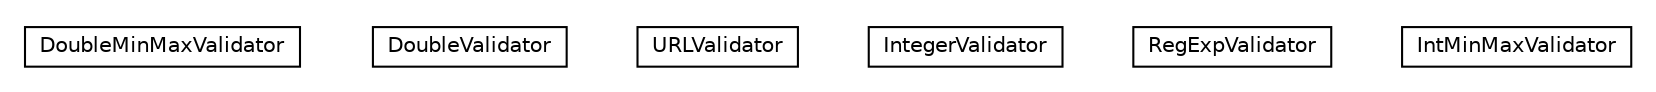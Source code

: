 #!/usr/local/bin/dot
#
# Class diagram 
# Generated by UMLGraph version R5_6-24-gf6e263 (http://www.umlgraph.org/)
#

digraph G {
	edge [fontname="Helvetica",fontsize=10,labelfontname="Helvetica",labelfontsize=10];
	node [fontname="Helvetica",fontsize=10,shape=plaintext];
	nodesep=0.25;
	ranksep=0.5;
	// org.universAAL.ucc.configuration.model.validators.DoubleMinMaxValidator
	c1426542 [label=<<table title="org.universAAL.ucc.configuration.model.validators.DoubleMinMaxValidator" border="0" cellborder="1" cellspacing="0" cellpadding="2" port="p" href="./DoubleMinMaxValidator.html">
		<tr><td><table border="0" cellspacing="0" cellpadding="1">
<tr><td align="center" balign="center"> DoubleMinMaxValidator </td></tr>
		</table></td></tr>
		</table>>, URL="./DoubleMinMaxValidator.html", fontname="Helvetica", fontcolor="black", fontsize=10.0];
	// org.universAAL.ucc.configuration.model.validators.DoubleValidator
	c1426543 [label=<<table title="org.universAAL.ucc.configuration.model.validators.DoubleValidator" border="0" cellborder="1" cellspacing="0" cellpadding="2" port="p" href="./DoubleValidator.html">
		<tr><td><table border="0" cellspacing="0" cellpadding="1">
<tr><td align="center" balign="center"> DoubleValidator </td></tr>
		</table></td></tr>
		</table>>, URL="./DoubleValidator.html", fontname="Helvetica", fontcolor="black", fontsize=10.0];
	// org.universAAL.ucc.configuration.model.validators.URLValidator
	c1426544 [label=<<table title="org.universAAL.ucc.configuration.model.validators.URLValidator" border="0" cellborder="1" cellspacing="0" cellpadding="2" port="p" href="./URLValidator.html">
		<tr><td><table border="0" cellspacing="0" cellpadding="1">
<tr><td align="center" balign="center"> URLValidator </td></tr>
		</table></td></tr>
		</table>>, URL="./URLValidator.html", fontname="Helvetica", fontcolor="black", fontsize=10.0];
	// org.universAAL.ucc.configuration.model.validators.IntegerValidator
	c1426545 [label=<<table title="org.universAAL.ucc.configuration.model.validators.IntegerValidator" border="0" cellborder="1" cellspacing="0" cellpadding="2" port="p" href="./IntegerValidator.html">
		<tr><td><table border="0" cellspacing="0" cellpadding="1">
<tr><td align="center" balign="center"> IntegerValidator </td></tr>
		</table></td></tr>
		</table>>, URL="./IntegerValidator.html", fontname="Helvetica", fontcolor="black", fontsize=10.0];
	// org.universAAL.ucc.configuration.model.validators.RegExpValidator
	c1426546 [label=<<table title="org.universAAL.ucc.configuration.model.validators.RegExpValidator" border="0" cellborder="1" cellspacing="0" cellpadding="2" port="p" href="./RegExpValidator.html">
		<tr><td><table border="0" cellspacing="0" cellpadding="1">
<tr><td align="center" balign="center"> RegExpValidator </td></tr>
		</table></td></tr>
		</table>>, URL="./RegExpValidator.html", fontname="Helvetica", fontcolor="black", fontsize=10.0];
	// org.universAAL.ucc.configuration.model.validators.IntMinMaxValidator
	c1426547 [label=<<table title="org.universAAL.ucc.configuration.model.validators.IntMinMaxValidator" border="0" cellborder="1" cellspacing="0" cellpadding="2" port="p" href="./IntMinMaxValidator.html">
		<tr><td><table border="0" cellspacing="0" cellpadding="1">
<tr><td align="center" balign="center"> IntMinMaxValidator </td></tr>
		</table></td></tr>
		</table>>, URL="./IntMinMaxValidator.html", fontname="Helvetica", fontcolor="black", fontsize=10.0];
}

